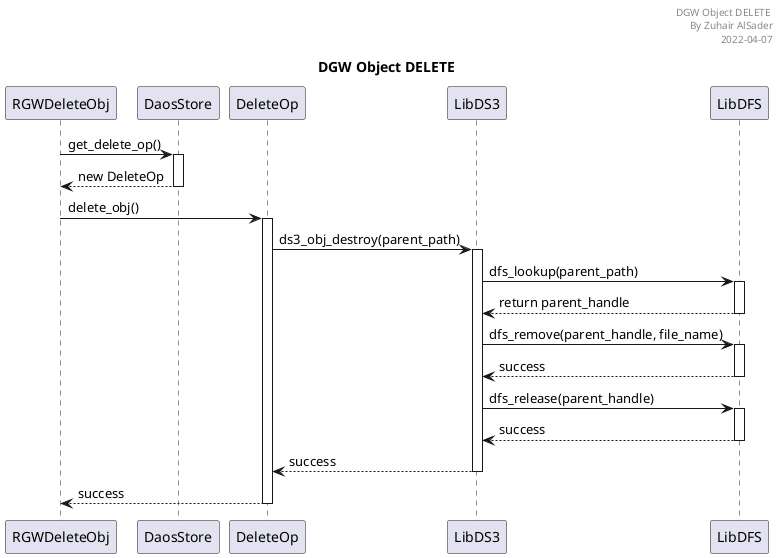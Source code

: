 @startuml DGW Object DELETE

header DGW Object DELETE \n By Zuhair AlSader\n2022-04-07
title DGW Object DELETE

participant "RGWDeleteObj" as rgw
participant "DaosStore" as store
participant "DeleteOp" as deleteop
participant "LibDS3" as libds3
participant "LibDFS" as libdfs

autoactivate on

rgw -> store: get_delete_op()
store --> rgw: new DeleteOp


rgw -> deleteop: delete_obj()
deleteop -> libds3: ds3_obj_destroy(parent_path)
libds3 -> libdfs: dfs_lookup(parent_path)
libdfs --> libds3: return parent_handle

libds3-> libdfs: dfs_remove(parent_handle, file_name)
libdfs --> libds3: success

libds3 -> libdfs: dfs_release(parent_handle)
libdfs --> libds3: success
libds3 --> deleteop: success
deleteop --> rgw: success

@enduml